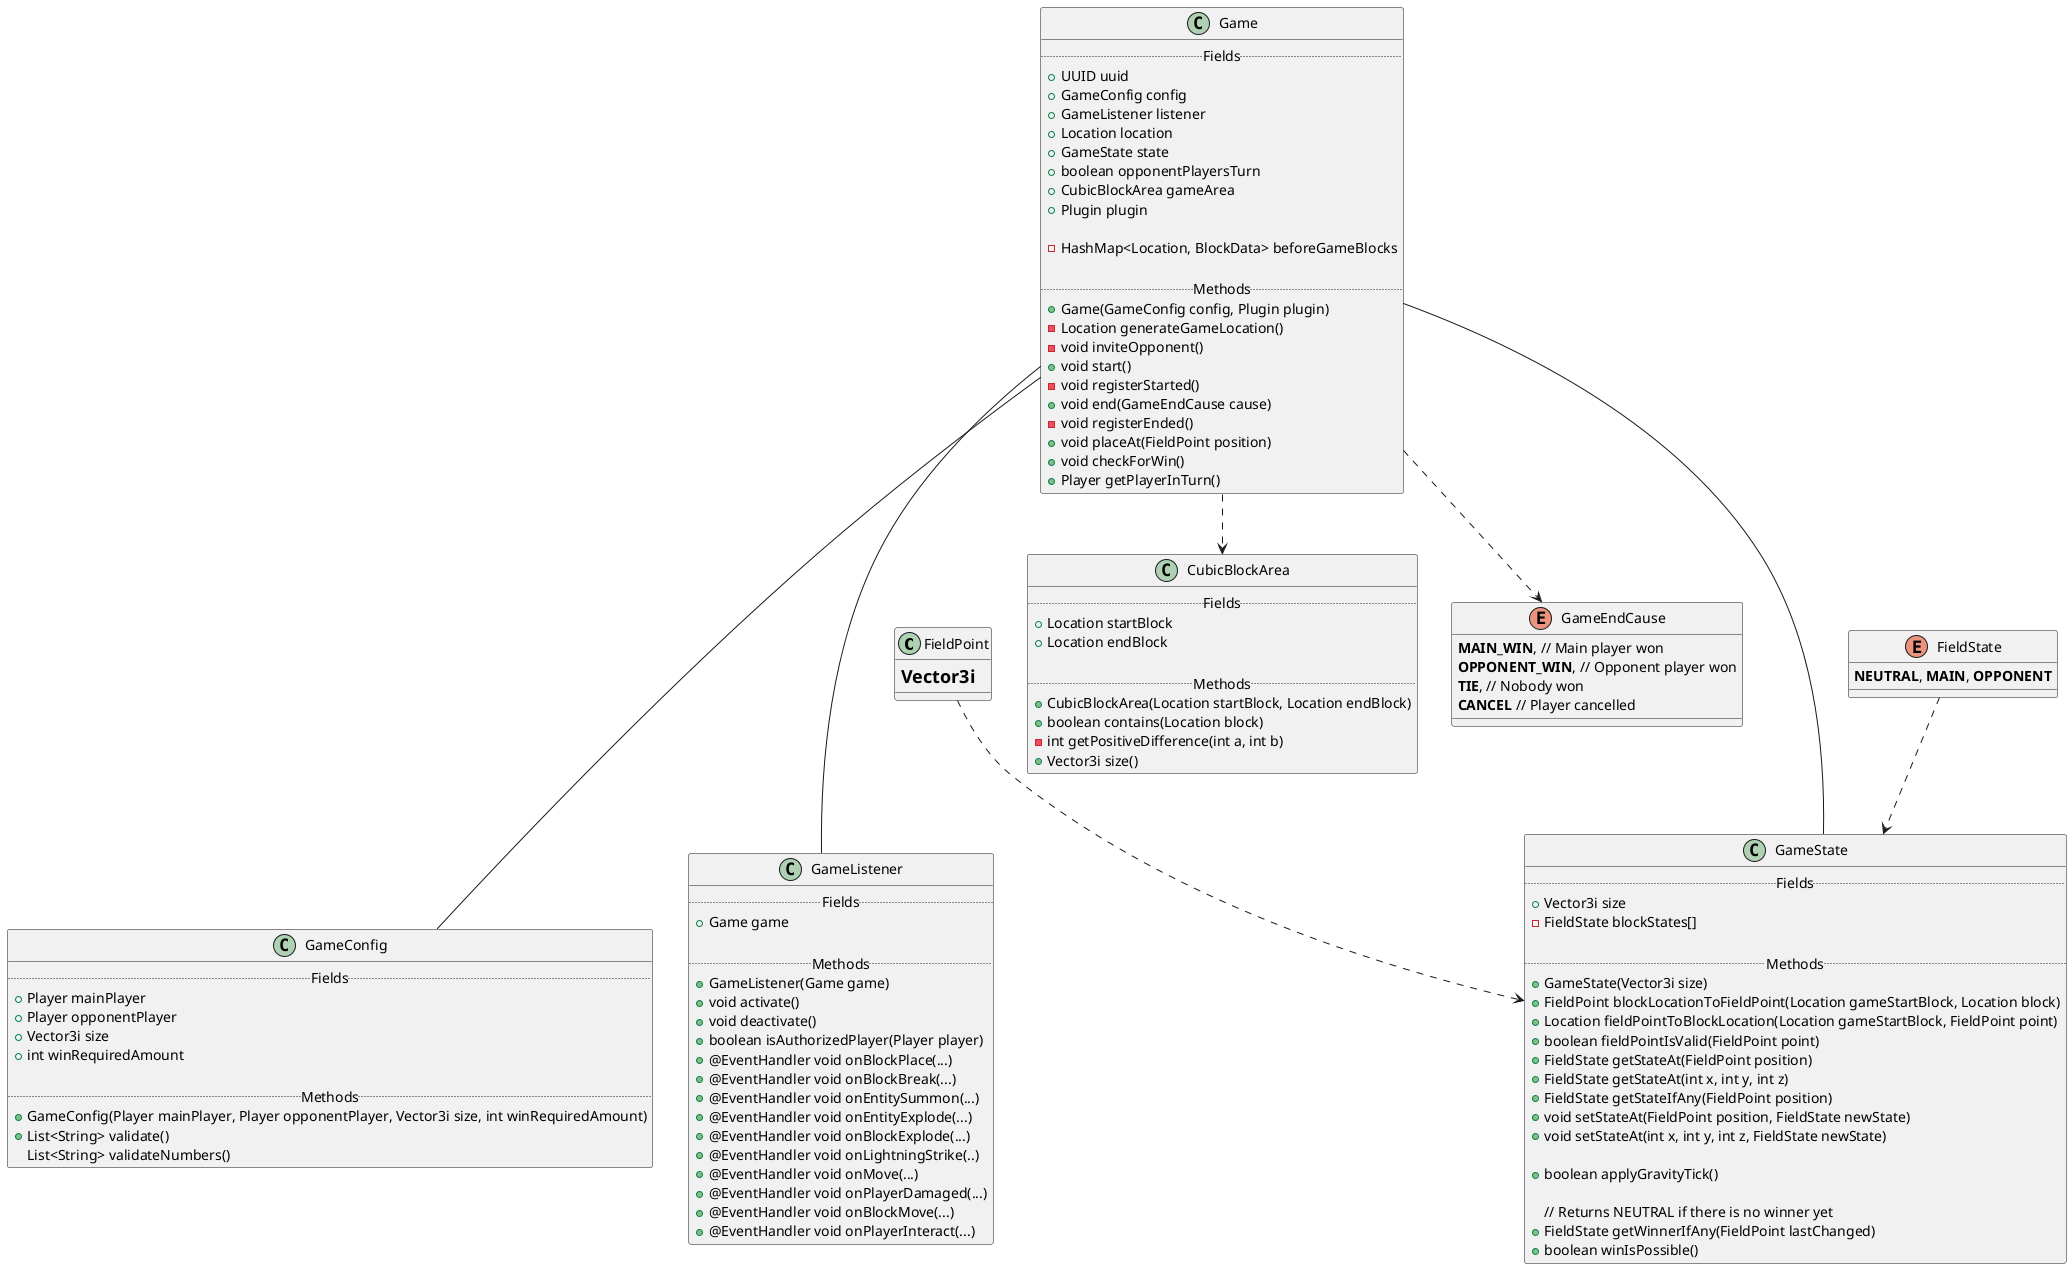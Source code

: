 @startuml

class FieldPoint {
    = Vector3i
}

enum GameEndCause {
    <b>MAIN_WIN</b>, // Main player won
    <b>OPPONENT_WIN</b>, // Opponent player won
    <b>TIE</b>, // Nobody won
    <b>CANCEL</b> // Player cancelled
}

class Game {
    .. Fields ..
    +UUID uuid
	+GameConfig config
    +GameListener listener
    +Location location /' Start block location; stores world '/
    +GameState state /' Stores the marked fields in a separate positioning system '/
    +boolean opponentPlayersTurn /' Whose turn it is! '/
    +CubicBlockArea gameArea /' Set in contructor '/
    +Plugin plugin /' Used for listener and for placing blocks '/
    
    -HashMap<Location, BlockData> beforeGameBlocks
    
    .. Methods ..
    +Game(GameConfig config, Plugin plugin)
    -Location generateGameLocation() /' Based on the main player's facing '/
    -void inviteOpponent() /' Calls start() when accepted '/
    +void start() /' Starts the game and places the blocks; activates the listener '/
    -void registerStarted() /' Configures the static HashMaps! '/
    +void end(GameEndCause cause) /' Ends the game and removes the blocks; deactivates the listener '/
    -void registerEnded() /' Configured the static HashMaps! '/
    +void placeAt(FieldPoint position) /' Called when the current player marks a field; checks for win and changes the turn '/
    +void checkForWin() /' Called when falling is done '/
    +Player getPlayerInTurn()
}


class GameConfig {
    .. Fields ..
    +Player mainPlayer
    +Player opponentPlayer
    +Vector3i size
    +int winRequiredAmount
    
    .. Methods ..
    +GameConfig(Player mainPlayer, Player opponentPlayer, Vector3i size, int winRequiredAmount)
    +List<String> validate() /' Returns a list of errors in the config! Empty means OK '/
    List<String> validateNumbers() /' sub-part of validate() '/
}


enum FieldState {
    <b>NEUTRAL</b>, <b>MAIN</b>, <b>OPPONENT</b>
}

class GameState {
    .. Fields ..
    +Vector3i size
    -FieldState blockStates[]
    
    .. Methods ..
    +GameState(Vector3i size) /' Sizes the array and fills it with FieldState.NEUTRAL '/
    +FieldPoint blockLocationToFieldPoint(Location gameStartBlock, Location block) /' /!\ CHECK FOR WORLD '/
    +Location fieldPointToBlockLocation(Location gameStartBlock, FieldPoint point) /' /!\ SET WORLD '/
    +boolean fieldPointIsValid(FieldPoint point) /' Returns true if the given FieldPoint is contained in this game (regarding the size!) '/
    +FieldState getStateAt(FieldPoint position)
    +FieldState getStateAt(int x, int y, int z)
    +FieldState getStateIfAny(FieldPoint position) /' NEUTRAL on exception '/
    +void setStateAt(FieldPoint position, FieldState newState)
    +void setStateAt(int x, int y, int z, FieldState newState)
    
    +boolean applyGravityTick() /' Makes all blocks in air fall by one '/
    
    // Returns NEUTRAL if there is no winner yet
    +FieldState getWinnerIfAny(FieldPoint lastChanged) /' Returns NEUTRAL for no winner yet '/
    +boolean winIsPossible() /' Whether (false) or not (true) to cancel the game '/
}

class GameListener {
    .. Fields ..
    +Game game
    
    .. Methods ..
    +GameListener(Game game)
    +void activate()
    +void deactivate()
    +boolean isAuthorizedPlayer(Player player)
    +@EventHandler void onBlockPlace(...) /' BlockPlaceEvent '/
    +@EventHandler void onBlockBreak(...) /' BlockBreakEvent '/
    +@EventHandler void onEntitySummon(...) /' EntitySpawnEvent '/
    +@EventHandler void onEntityExplode(...) /' EntityExplodeEvent '/
    +@EventHandler void onBlockExplode(...) /' BlockExplodeEvent '/
    +@EventHandler void onLightningStrike(..) /' LightningStrikeEvent '/
    +@EventHandler void onMove(...) /' PlayerMoveEvent '/
    +@EventHandler void onPlayerDamaged(...) /' EntityDamageByEntityEvent '/
    +@EventHandler void onBlockMove(...) /' BlockFromToEvent '/
    +@EventHandler void onPlayerInteract(...) /' PlayerInteractEvent '/
}


class CubicBlockArea {
    .. Fields ..
    +Location startBlock
    +Location endBlock

    .. Methods ..
    +CubicBlockArea(Location startBlock, Location endBlock)
    +boolean contains(Location block)
    -int getPositiveDifference(int a, int b)
    +Vector3i size()
}

Game --- GameConfig
Game --- GameListener
Game ..> CubicBlockArea
Game ..> GameEndCause

FieldPoint ..> GameState
FieldState ..> GameState
Game --- GameState

@enduml
